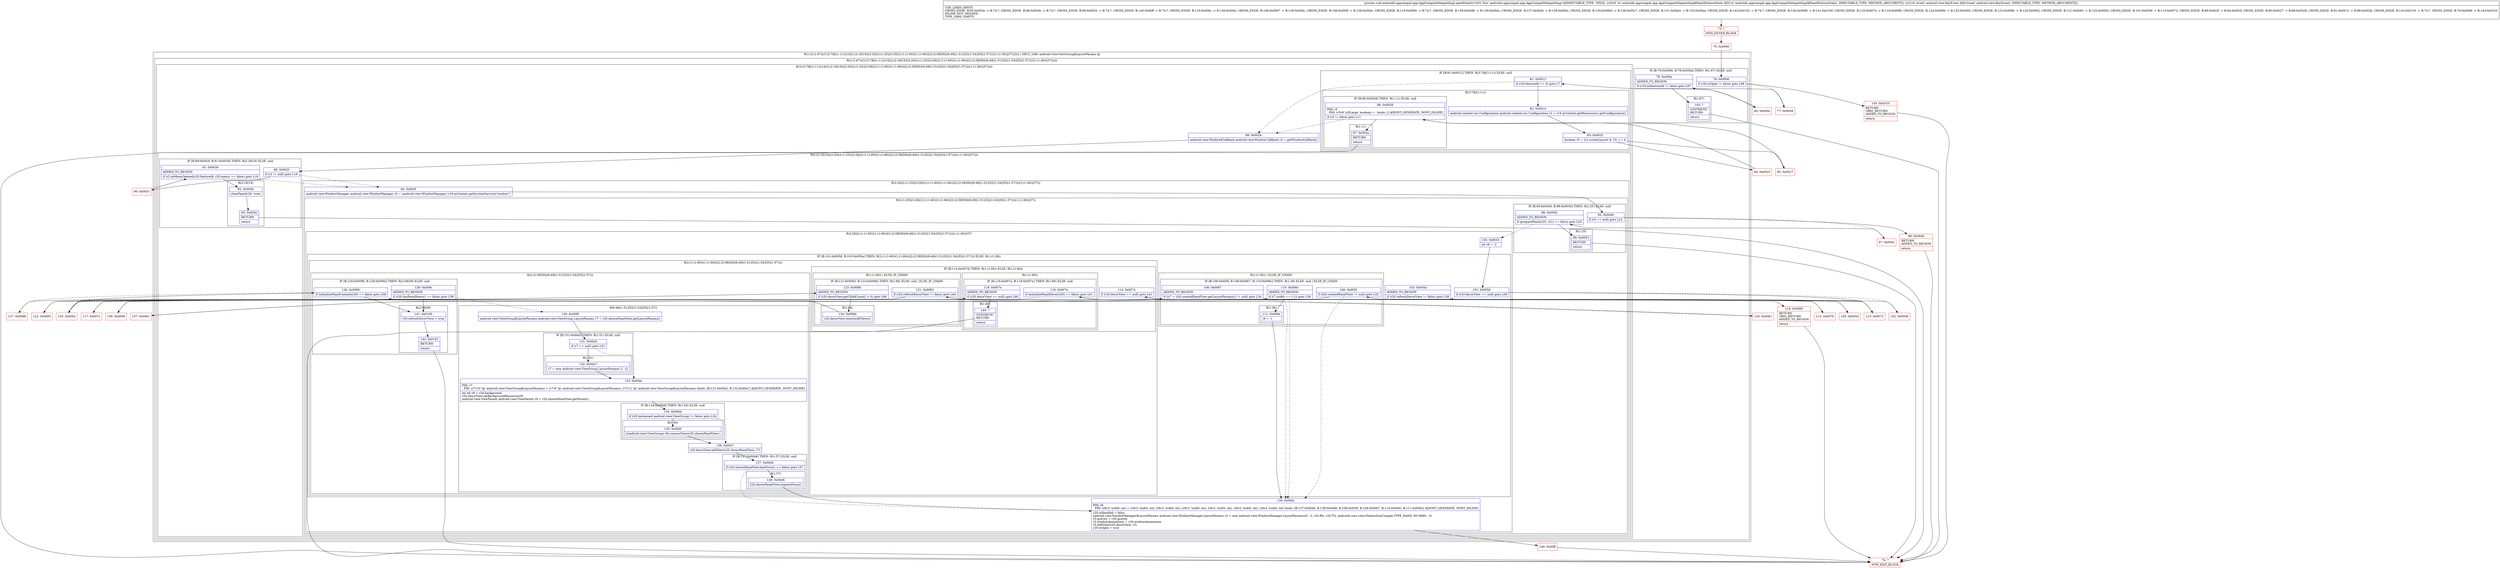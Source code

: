 digraph "CFG forandroidx.appcompat.app.AppCompatDelegateImpl.openPanel(Landroidx\/appcompat\/app\/AppCompatDelegateImpl$PanelFeatureState;Landroid\/view\/KeyEvent;)V" {
subgraph cluster_Region_1451764043 {
label = "R(1:(2:(1:67)|(3:(3:7|8|(1:11))|14|(2:(2:18|19)|(2:20|(2:(1:25)|(3:26|(2:(1:(1:60))(1:(1:66))|(2:(2:58|59)|(6:49|(1:51)|52|(1:54)|55|(1:57))))(1:(1:36))|37))))))) | DECL_VAR: android.view.ViewGroup$LayoutParams lp\l";
node [shape=record,color=blue];
subgraph cluster_Region_1209995703 {
label = "R(2:(1:67)|(3:(3:7|8|(1:11))|14|(2:(2:18|19)|(2:20|(2:(1:25)|(3:26|(2:(1:(1:60))(1:(1:66))|(2:(2:58|59)|(6:49|(1:51)|52|(1:54)|55|(1:57))))(1:(1:36))|37))))))";
node [shape=record,color=blue];
subgraph cluster_IfRegion_1773970040 {
label = "IF [B:76:0x0006, B:78:0x000a] THEN: R(1:67) ELSE: null";
node [shape=record,color=blue];
Node_76 [shape=record,label="{76\:\ 0x0006|if (r20.isOpen != false) goto L68\l}"];
Node_78 [shape=record,label="{78\:\ 0x000a|ADDED_TO_REGION\l|if (r19.mDestroyed != false) goto L67\l}"];
subgraph cluster_Region_433975547 {
label = "R(1:67)";
node [shape=record,color=blue];
Node_145 [shape=record,label="{145\:\ ?|SYNTHETIC\lRETURN\l|return\l}"];
}
}
subgraph cluster_Region_1845567678 {
label = "R(3:(3:7|8|(1:11))|14|(2:(2:18|19)|(2:20|(2:(1:25)|(3:26|(2:(1:(1:60))(1:(1:66))|(2:(2:58|59)|(6:49|(1:51)|52|(1:54)|55|(1:57))))(1:(1:36))|37)))))";
node [shape=record,color=blue];
subgraph cluster_IfRegion_243814650 {
label = "IF [B:81:0x0012] THEN: R(3:7|8|(1:11)) ELSE: null";
node [shape=record,color=blue];
Node_81 [shape=record,label="{81\:\ 0x0012|if (r20.featureId == 0) goto L7\l}"];
subgraph cluster_Region_1673361809 {
label = "R(3:7|8|(1:11))";
node [shape=record,color=blue];
Node_82 [shape=record,label="{82\:\ 0x0014|android.content.res.Configuration android.content.res.Configuration r2 = r19.mContext.getResources().getConfiguration()\l}"];
Node_83 [shape=record,label="{83\:\ 0x0023|boolean r5 = (r2.screenLayout & 15) == 4\l}"];
subgraph cluster_IfRegion_1970404354 {
label = "IF [B:86:0x0028] THEN: R(1:11) ELSE: null";
node [shape=record,color=blue];
Node_86 [shape=record,label="{86\:\ 0x0028|PHI: r5 \l  PHI: (r5v8 'isXLarge' boolean) =  binds: [] A[DONT_GENERATE, DONT_INLINE]\l|if (r5 != false) goto L11\l}"];
subgraph cluster_Region_1051355701 {
label = "R(1:11)";
node [shape=record,color=blue];
Node_87 [shape=record,label="{87\:\ 0x002a|RETURN\l|return\l}"];
}
}
}
}
Node_88 [shape=record,label="{88\:\ 0x002b|android.view.Window$Callback android.view.Window.Callback r2 = getWindowCallback()\l}"];
subgraph cluster_Region_839495930 {
label = "R(2:(2:18|19)|(2:20|(2:(1:25)|(3:26|(2:(1:(1:60))(1:(1:66))|(2:(2:58|59)|(6:49|(1:51)|52|(1:54)|55|(1:57))))(1:(1:36))|37))))";
node [shape=record,color=blue];
subgraph cluster_IfRegion_647650442 {
label = "IF [B:89:0x002f, B:91:0x0039] THEN: R(2:18|19) ELSE: null";
node [shape=record,color=blue];
Node_89 [shape=record,label="{89\:\ 0x002f|if (r2 != null) goto L16\l}"];
Node_91 [shape=record,label="{91\:\ 0x0039|ADDED_TO_REGION\l|if (r2.onMenuOpened(r20.featureId, r20.menu) == false) goto L18\l}"];
subgraph cluster_Region_1143329896 {
label = "R(2:18|19)";
node [shape=record,color=blue];
Node_92 [shape=record,label="{92\:\ 0x003b|closePanel(r20, true)\l}"];
Node_93 [shape=record,label="{93\:\ 0x003e|RETURN\l|return\l}"];
}
}
subgraph cluster_Region_1618349889 {
label = "R(2:20|(2:(1:25)|(3:26|(2:(1:(1:60))(1:(1:66))|(2:(2:58|59)|(6:49|(1:51)|52|(1:54)|55|(1:57))))(1:(1:36))|37)))";
node [shape=record,color=blue];
Node_94 [shape=record,label="{94\:\ 0x003f|android.view.WindowManager android.view.WindowManager r5 = (android.view.WindowManager) r19.mContext.getSystemService(\"window\")\l}"];
subgraph cluster_Region_140919702 {
label = "R(2:(1:25)|(3:26|(2:(1:(1:60))(1:(1:66))|(2:(2:58|59)|(6:49|(1:51)|52|(1:54)|55|(1:57))))(1:(1:36))|37))";
node [shape=record,color=blue];
subgraph cluster_IfRegion_396144008 {
label = "IF [B:95:0x0049, B:98:0x0050] THEN: R(1:25) ELSE: null";
node [shape=record,color=blue];
Node_95 [shape=record,label="{95\:\ 0x0049|if (r5 == null) goto L22\l}"];
Node_98 [shape=record,label="{98\:\ 0x0050|ADDED_TO_REGION\l|if (preparePanel(r20, r21) == false) goto L25\l}"];
subgraph cluster_Region_1701866349 {
label = "R(1:25)";
node [shape=record,color=blue];
Node_99 [shape=record,label="{99\:\ 0x0052|RETURN\l|return\l}"];
}
}
subgraph cluster_Region_1895787285 {
label = "R(3:26|(2:(1:(1:60))(1:(1:66))|(2:(2:58|59)|(6:49|(1:51)|52|(1:54)|55|(1:57))))(1:(1:36))|37)";
node [shape=record,color=blue];
Node_100 [shape=record,label="{100\:\ 0x0053|int r6 = \-2\l}"];
subgraph cluster_IfRegion_436308313 {
label = "IF [B:101:0x0056, B:103:0x005a] THEN: R(2:(1:(1:60))(1:(1:66))|(2:(2:58|59)|(6:49|(1:51)|52|(1:54)|55|(1:57)))) ELSE: R(1:(1:36))";
node [shape=record,color=blue];
Node_101 [shape=record,label="{101\:\ 0x0056|if (r20.decorView == null) goto L39\l}"];
Node_103 [shape=record,label="{103\:\ 0x005a|ADDED_TO_REGION\l|if (r20.refreshDecorView != false) goto L39\l}"];
subgraph cluster_Region_1886226661 {
label = "R(2:(1:(1:60))(1:(1:66))|(2:(2:58|59)|(6:49|(1:51)|52|(1:54)|55|(1:57))))";
node [shape=record,color=blue];
subgraph cluster_IfRegion_1252855693 {
label = "IF [B:114:0x0074] THEN: R(1:(1:60)) ELSE: R(1:(1:66))";
node [shape=record,color=blue];
Node_114 [shape=record,label="{114\:\ 0x0074|if (r20.decorView == null) goto L41\l}"];
subgraph cluster_Region_744505014 {
label = "R(1:(1:60))";
node [shape=record,color=blue];
subgraph cluster_IfRegion_985477410 {
label = "IF [B:116:0x007a, B:118:0x007e] THEN: R(1:60) ELSE: null";
node [shape=record,color=blue];
Node_116 [shape=record,label="{116\:\ 0x007a|if (initializePanelDecor(r20) == false) goto L61\l}"];
Node_118 [shape=record,label="{118\:\ 0x007e|ADDED_TO_REGION\l|if (r20.decorView == null) goto L60\l}"];
subgraph cluster_Region_646687792 {
label = "R(1:60)";
node [shape=record,color=blue];
Node_144 [shape=record,label="{144\:\ ?|SYNTHETIC\lRETURN\l|return\l}"];
}
}
}
subgraph cluster_Region_83365387 {
label = "R(1:(1:66)) | ELSE_IF_CHAIN\l";
node [shape=record,color=blue];
subgraph cluster_IfRegion_692065708 {
label = "IF [B:121:0x0083, B:123:0x008b] THEN: R(1:66) ELSE: null | ELSE_IF_CHAIN\l";
node [shape=record,color=blue];
Node_121 [shape=record,label="{121\:\ 0x0083|if (r20.refreshDecorView != false) goto L64\l}"];
Node_123 [shape=record,label="{123\:\ 0x008b|ADDED_TO_REGION\l|if (r20.decorView.getChildCount() \> 0) goto L66\l}"];
subgraph cluster_Region_2049377671 {
label = "R(1:66)";
node [shape=record,color=blue];
Node_124 [shape=record,label="{124\:\ 0x008d|r20.decorView.removeAllViews()\l}"];
}
}
}
}
subgraph cluster_Region_20368607 {
label = "R(2:(2:58|59)|(6:49|(1:51)|52|(1:54)|55|(1:57)))";
node [shape=record,color=blue];
subgraph cluster_IfRegion_1165623972 {
label = "IF [B:126:0x0096, B:128:0x009c] THEN: R(2:58|59) ELSE: null";
node [shape=record,color=blue];
Node_126 [shape=record,label="{126\:\ 0x0096|if (initializePanelContent(r20) == false) goto L58\l}"];
Node_128 [shape=record,label="{128\:\ 0x009c|ADDED_TO_REGION\l|if (r20.hasPanelItems() == false) goto L58\l}"];
subgraph cluster_Region_1824428754 {
label = "R(2:58|59)";
node [shape=record,color=blue];
Node_141 [shape=record,label="{141\:\ 0x0100|r20.refreshDecorView = true\l}"];
Node_142 [shape=record,label="{142\:\ 0x0102|RETURN\l|return\l}"];
}
}
subgraph cluster_Region_1411976260 {
label = "R(6:49|(1:51)|52|(1:54)|55|(1:57))";
node [shape=record,color=blue];
Node_130 [shape=record,label="{130\:\ 0x009f|android.view.ViewGroup$LayoutParams android.view.ViewGroup.LayoutParams r7 = r20.shownPanelView.getLayoutParams()\l}"];
subgraph cluster_IfRegion_755465127 {
label = "IF [B:131:0x00a5] THEN: R(1:51) ELSE: null";
node [shape=record,color=blue];
Node_131 [shape=record,label="{131\:\ 0x00a5|if (r7 == null) goto L51\l}"];
subgraph cluster_Region_648747940 {
label = "R(1:51)";
node [shape=record,color=blue];
Node_132 [shape=record,label="{132\:\ 0x00a7|r7 = new android.view.ViewGroup.LayoutParams(\-2, \-2)\l}"];
}
}
Node_133 [shape=record,label="{133\:\ 0x00ae|PHI: r7 \l  PHI: (r7v10 'lp' android.view.ViewGroup$LayoutParams) = (r7v9 'lp' android.view.ViewGroup$LayoutParams), (r7v11 'lp' android.view.ViewGroup$LayoutParams) binds: [B:131:0x00a5, B:132:0x00a7] A[DONT_GENERATE, DONT_INLINE]\l|int int r8 = r20.background\lr20.decorView.setBackgroundResource(r8)\landroid.view.ViewParent android.view.ViewParent r9 = r20.shownPanelView.getParent()\l}"];
subgraph cluster_IfRegion_31609068 {
label = "IF [B:134:0x00bd] THEN: R(1:54) ELSE: null";
node [shape=record,color=blue];
Node_134 [shape=record,label="{134\:\ 0x00bd|if ((r9 instanceof android.view.ViewGroup) != false) goto L54\l}"];
subgraph cluster_Region_498411448 {
label = "R(1:54)";
node [shape=record,color=blue];
Node_135 [shape=record,label="{135\:\ 0x00bf|((android.view.ViewGroup) r9).removeView(r20.shownPanelView)\l}"];
}
}
Node_136 [shape=record,label="{136\:\ 0x00c7|r20.decorView.addView(r20.shownPanelView, r7)\l}"];
subgraph cluster_IfRegion_787982847 {
label = "IF [B:137:0x00d4] THEN: R(1:57) ELSE: null";
node [shape=record,color=blue];
Node_137 [shape=record,label="{137\:\ 0x00d4|if (r20.shownPanelView.hasFocus() == false) goto L57\l}"];
subgraph cluster_Region_428918986 {
label = "R(1:57)";
node [shape=record,color=blue];
Node_138 [shape=record,label="{138\:\ 0x00d6|r20.shownPanelView.requestFocus()\l}"];
}
}
}
}
}
subgraph cluster_Region_208307838 {
label = "R(1:(1:36)) | ELSE_IF_CHAIN\l";
node [shape=record,color=blue];
subgraph cluster_IfRegion_349879587 {
label = "IF [B:106:0x005f, B:108:0x0067, B:110:0x006c] THEN: R(1:36) ELSE: null | ELSE_IF_CHAIN\l";
node [shape=record,color=blue];
Node_106 [shape=record,label="{106\:\ 0x005f|if (r20.createdPanelView != null) goto L32\l}"];
Node_108 [shape=record,label="{108\:\ 0x0067|ADDED_TO_REGION\l|if ((r7 = r20.createdPanelView.getLayoutParams()) != null) goto L34\l}"];
Node_110 [shape=record,label="{110\:\ 0x006c|ADDED_TO_REGION\l|if (r7.width == (\-1)) goto L36\l}"];
subgraph cluster_Region_74778508 {
label = "R(1:36)";
node [shape=record,color=blue];
Node_111 [shape=record,label="{111\:\ 0x006e|r6 = \-1\l}"];
}
}
}
}
Node_139 [shape=record,label="{139\:\ 0x00dc|PHI: r6 \l  PHI: (r6v3 'width' int) = (r6v2 'width' int), (r6v2 'width' int), (r6v2 'width' int), (r6v2 'width' int), (r6v2 'width' int), (r6v4 'width' int) binds: [B:137:0x00d4, B:138:0x00d6, B:106:0x005f, B:108:0x0067, B:110:0x006c, B:111:0x006e] A[DONT_GENERATE, DONT_INLINE]\l|r20.isHandled = false\landroid.view.WindowManager$LayoutParams android.view.WindowManager.LayoutParams r3 = new android.view.WindowManager.LayoutParams(r6, \-2, r20.f6x, r20.f7y, androidx.core.view.PointerIconCompat.TYPE_HAND, 8519680, \-3)\lr3.gravity = r20.gravity\lr3.windowAnimations = r20.windowAnimations\lr5.addView(r20.decorView, r3)\lr20.isOpen = true\l}"];
}
}
}
}
}
}
}
Node_73 [shape=record,color=red,label="{73\:\ ?|MTH_ENTER_BLOCK\l}"];
Node_75 [shape=record,color=red,label="{75\:\ 0x0000}"];
Node_77 [shape=record,color=red,label="{77\:\ 0x0008}"];
Node_80 [shape=record,color=red,label="{80\:\ 0x000e}"];
Node_84 [shape=record,color=red,label="{84\:\ 0x0025}"];
Node_74 [shape=record,color=red,label="{74\:\ ?|MTH_EXIT_BLOCK\l}"];
Node_85 [shape=record,color=red,label="{85\:\ 0x0027}"];
Node_90 [shape=record,color=red,label="{90\:\ 0x0031}"];
Node_96 [shape=record,color=red,label="{96\:\ 0x004b|RETURN\lADDED_TO_REGION\l|return\l}"];
Node_97 [shape=record,color=red,label="{97\:\ 0x004c}"];
Node_102 [shape=record,color=red,label="{102\:\ 0x0058}"];
Node_105 [shape=record,color=red,label="{105\:\ 0x005d}"];
Node_107 [shape=record,color=red,label="{107\:\ 0x0061}"];
Node_109 [shape=record,color=red,label="{109\:\ 0x0069}"];
Node_140 [shape=record,color=red,label="{140\:\ 0x00ff}"];
Node_113 [shape=record,color=red,label="{113\:\ 0x0072}"];
Node_115 [shape=record,color=red,label="{115\:\ 0x0076}"];
Node_117 [shape=record,color=red,label="{117\:\ 0x007c}"];
Node_125 [shape=record,color=red,label="{125\:\ 0x0092}"];
Node_127 [shape=record,color=red,label="{127\:\ 0x0098}"];
Node_119 [shape=record,color=red,label="{119\:\ 0x0080|RETURN\lORIG_RETURN\lADDED_TO_REGION\l|return\l}"];
Node_120 [shape=record,color=red,label="{120\:\ 0x0081}"];
Node_122 [shape=record,color=red,label="{122\:\ 0x0085}"];
Node_143 [shape=record,color=red,label="{143\:\ 0x0103|RETURN\lORIG_RETURN\lADDED_TO_REGION\l|return\l}"];
MethodNode[shape=record,label="{private void androidx.appcompat.app.AppCompatDelegateImpl.openPanel((r19v0 'this' androidx.appcompat.app.AppCompatDelegateImpl A[IMMUTABLE_TYPE, THIS]), (r20v0 'st' androidx.appcompat.app.AppCompatDelegateImpl$PanelFeatureState A[D('st' androidx.appcompat.app.AppCompatDelegateImpl$PanelFeatureState), IMMUTABLE_TYPE, METHOD_ARGUMENT]), (r21v0 'event' android.view.KeyEvent A[D('event' android.view.KeyEvent), IMMUTABLE_TYPE, METHOD_ARGUMENT]))  | USE_LINES_HINTS\lCROSS_EDGE: B:93:0x003e \-\> B:74:?, CROSS_EDGE: B:96:0x004b \-\> B:74:?, CROSS_EDGE: B:99:0x0052 \-\> B:74:?, CROSS_EDGE: B:140:0x00ff \-\> B:74:?, CROSS_EDGE: B:110:0x006c \-\> B:139:0x00dc, CROSS_EDGE: B:108:0x0067 \-\> B:139:0x00dc, CROSS_EDGE: B:106:0x005f \-\> B:139:0x00dc, CROSS_EDGE: B:119:0x0080 \-\> B:74:?, CROSS_EDGE: B:138:0x00d6 \-\> B:139:0x00dc, CROSS_EDGE: B:137:0x00d4 \-\> B:139:0x00dc, CROSS_EDGE: B:134:0x00bd \-\> B:136:0x00c7, CROSS_EDGE: B:131:0x00a5 \-\> B:133:0x00ae, CROSS_EDGE: B:142:0x0102 \-\> B:74:?, CROSS_EDGE: B:126:0x0096 \-\> B:141:0x0100, CROSS_EDGE: B:116:0x007a \-\> B:119:0x0080, CROSS_EDGE: B:124:0x008d \-\> B:125:0x0092, CROSS_EDGE: B:123:0x008b \-\> B:125:0x0092, CROSS_EDGE: B:121:0x0083 \-\> B:125:0x0092, CROSS_EDGE: B:101:0x0056 \-\> B:113:0x0072, CROSS_EDGE: B:89:0x002f \-\> B:94:0x003f, CROSS_EDGE: B:85:0x0027 \-\> B:86:0x0028, CROSS_EDGE: B:81:0x0012 \-\> B:88:0x002b, CROSS_EDGE: B:143:0x0103 \-\> B:74:?, CROSS_EDGE: B:76:0x0006 \-\> B:143:0x0103\lINLINE_NOT_NEEDED\lTYPE_VARS: EMPTY\l}"];
MethodNode -> Node_73;Node_76 -> Node_77[style=dashed];
Node_76 -> Node_143;
Node_78 -> Node_80[style=dashed];
Node_78 -> Node_145;
Node_145 -> Node_74;
Node_81 -> Node_82;
Node_81 -> Node_88[style=dashed];
Node_82 -> Node_83;
Node_83 -> Node_84;
Node_83 -> Node_85;
Node_86 -> Node_87;
Node_86 -> Node_88[style=dashed];
Node_87 -> Node_74;
Node_88 -> Node_89;
Node_89 -> Node_90;
Node_89 -> Node_94[style=dashed];
Node_91 -> Node_92;
Node_91 -> Node_94[style=dashed];
Node_92 -> Node_93;
Node_93 -> Node_74;
Node_94 -> Node_95;
Node_95 -> Node_96;
Node_95 -> Node_97[style=dashed];
Node_98 -> Node_99;
Node_98 -> Node_100[style=dashed];
Node_99 -> Node_74;
Node_100 -> Node_101;
Node_101 -> Node_102[style=dashed];
Node_101 -> Node_113;
Node_103 -> Node_105[style=dashed];
Node_103 -> Node_113;
Node_114 -> Node_115;
Node_114 -> Node_120[style=dashed];
Node_116 -> Node_117[style=dashed];
Node_116 -> Node_119;
Node_118 -> Node_125[style=dashed];
Node_118 -> Node_144;
Node_144 -> Node_74;
Node_121 -> Node_122;
Node_121 -> Node_125[style=dashed];
Node_123 -> Node_124;
Node_123 -> Node_125[style=dashed];
Node_124 -> Node_125;
Node_126 -> Node_127[style=dashed];
Node_126 -> Node_141;
Node_128 -> Node_130[style=dashed];
Node_128 -> Node_141;
Node_141 -> Node_142;
Node_142 -> Node_74;
Node_130 -> Node_131;
Node_131 -> Node_132;
Node_131 -> Node_133[style=dashed];
Node_132 -> Node_133;
Node_133 -> Node_134;
Node_134 -> Node_135;
Node_134 -> Node_136[style=dashed];
Node_135 -> Node_136;
Node_136 -> Node_137;
Node_137 -> Node_138;
Node_137 -> Node_139[style=dashed];
Node_138 -> Node_139;
Node_106 -> Node_107;
Node_106 -> Node_139[style=dashed];
Node_108 -> Node_109;
Node_108 -> Node_139[style=dashed];
Node_110 -> Node_111;
Node_110 -> Node_139[style=dashed];
Node_111 -> Node_139;
Node_139 -> Node_140;
Node_73 -> Node_75;
Node_75 -> Node_76;
Node_77 -> Node_78;
Node_80 -> Node_81;
Node_84 -> Node_86;
Node_85 -> Node_86;
Node_90 -> Node_91;
Node_96 -> Node_74;
Node_97 -> Node_98;
Node_102 -> Node_103;
Node_105 -> Node_106;
Node_107 -> Node_108;
Node_109 -> Node_110;
Node_140 -> Node_74;
Node_113 -> Node_114;
Node_115 -> Node_116;
Node_117 -> Node_118;
Node_125 -> Node_126;
Node_127 -> Node_128;
Node_119 -> Node_74;
Node_120 -> Node_121;
Node_122 -> Node_123;
Node_143 -> Node_74;
}

